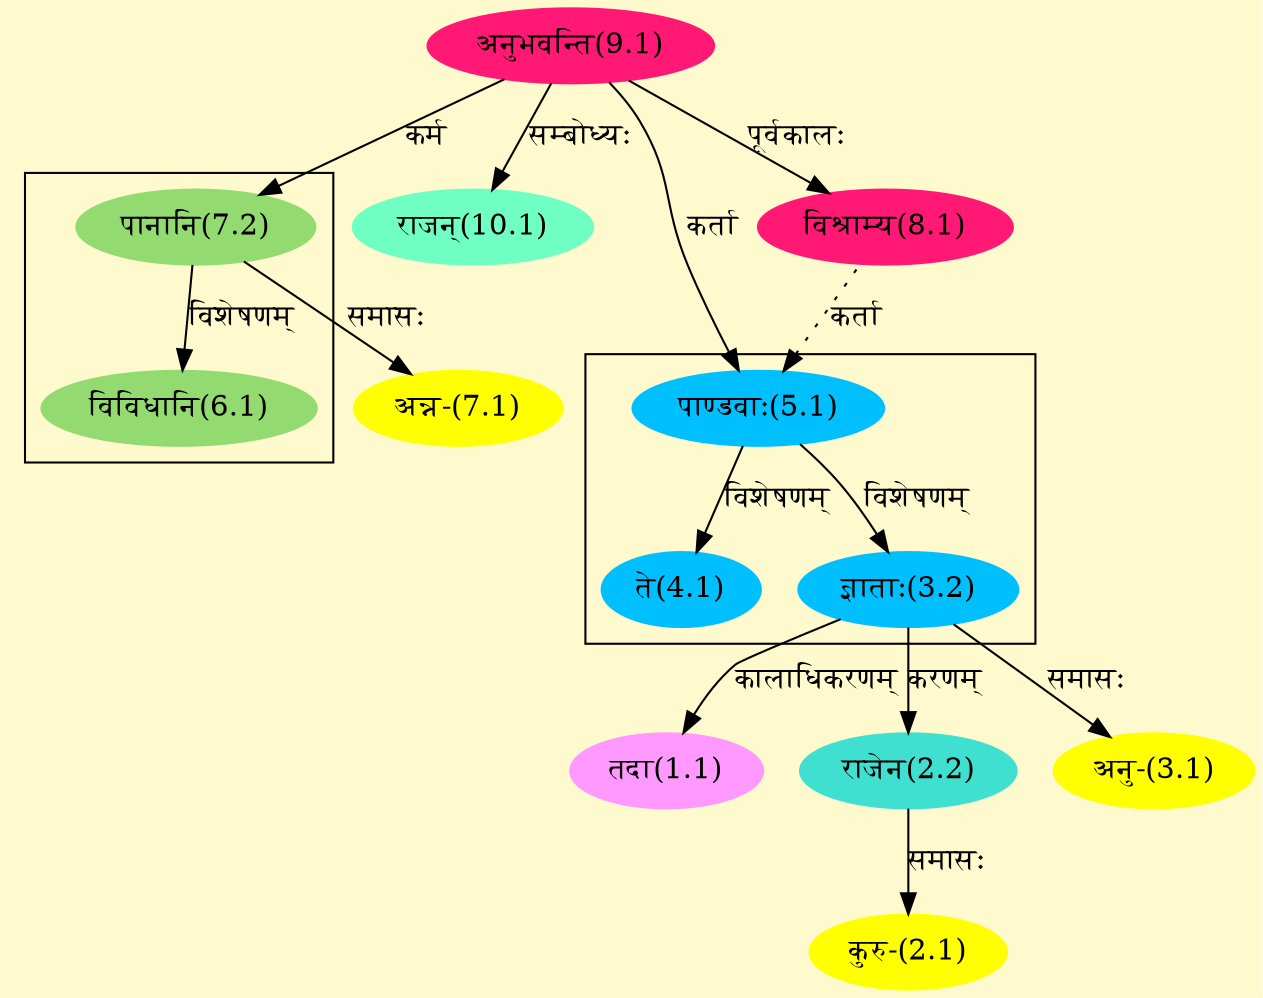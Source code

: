 digraph G{
rankdir=BT;
 compound=true;
 bgcolor="lemonchiffon1";

subgraph cluster_1{
Node3_2 [style=filled, color="#00BFFF" label = "ज्ञाताः(3.2)"]
Node5_1 [style=filled, color="#00BFFF" label = "पाण्डवाः(5.1)"]
Node4_1 [style=filled, color="#00BFFF" label = "ते(4.1)"]

}

subgraph cluster_2{
Node6_1 [style=filled, color="#93DB70" label = "विविधानि(6.1)"]
Node7_2 [style=filled, color="#93DB70" label = "पानानि(7.2)"]

}
Node1_1 [style=filled, color="#FF99FF" label = "तदा(1.1)"]
Node3_2 [style=filled, color="#00BFFF" label = "ज्ञाताः(3.2)"]
Node2_1 [style=filled, color="#FFFF00" label = "कुरु-(2.1)"]
Node2_2 [style=filled, color="#40E0D0" label = "राजेन(2.2)"]
Node3_1 [style=filled, color="#FFFF00" label = "अनु-(3.1)"]
Node5_1 [style=filled, color="#00BFFF" label = "पाण्डवाः(5.1)"]
Node9_1 [style=filled, color="#FF1975" label = "अनुभवन्ति(9.1)"]
Node8_1 [style=filled, color="#FF1975" label = "विश्राम्य(8.1)"]
Node7_1 [style=filled, color="#FFFF00" label = "अन्न-(7.1)"]
Node7_2 [style=filled, color="#93DB70" label = "पानानि(7.2)"]
Node [style=filled, color="" label = "()"]
Node10_1 [style=filled, color="#6FFFC3" label = "राजन्(10.1)"]
/* Start of Relations section */

Node1_1 -> Node3_2 [  label="कालाधिकरणम्"  dir="back" ]
Node2_1 -> Node2_2 [  label="समासः"  dir="back" ]
Node2_2 -> Node3_2 [  label="करणम्"  dir="back" ]
Node3_1 -> Node3_2 [  label="समासः"  dir="back" ]
Node3_2 -> Node5_1 [  label="विशेषणम्"  dir="back" ]
Node4_1 -> Node5_1 [  label="विशेषणम्"  dir="back" ]
Node5_1 -> Node9_1 [  label="कर्ता"  dir="back" ]
Node5_1 -> Node8_1 [ style=dotted label="कर्ता"  dir="back" ]
Node6_1 -> Node7_2 [  label="विशेषणम्"  dir="back" ]
Node7_1 -> Node7_2 [  label="समासः"  dir="back" ]
Node7_2 -> Node9_1 [  label="कर्म"  dir="back" ]
Node8_1 -> Node9_1 [  label="पूर्वकालः"  dir="back" ]
Node10_1 -> Node9_1 [  label="सम्बोध्यः"  dir="back" ]
}
